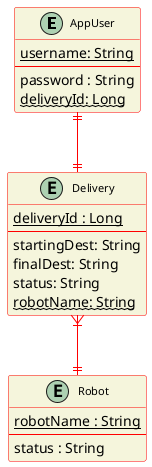 @startuml ER_diagram
skinparam classFontSize 11
skinparam classBackgroundColor beige
skinparam ClassBorderColor red
skinparam ArrowColor red


entity "AppUser" as user{
  <u>username: String</u>
  --
  password : String
  ~~deliveryId: Long~~
}

entity "Delivery" as delivery {
  <u>deliveryId : Long</u>
  --
  startingDest: String
  finalDest: String
  status: String
  ~~robotName: String~~
}

entity "Robot" as robot {
  <u>robotName : String</u>
  --
  status : String
}


user ||--|| delivery
delivery }|--|| robot
@enduml